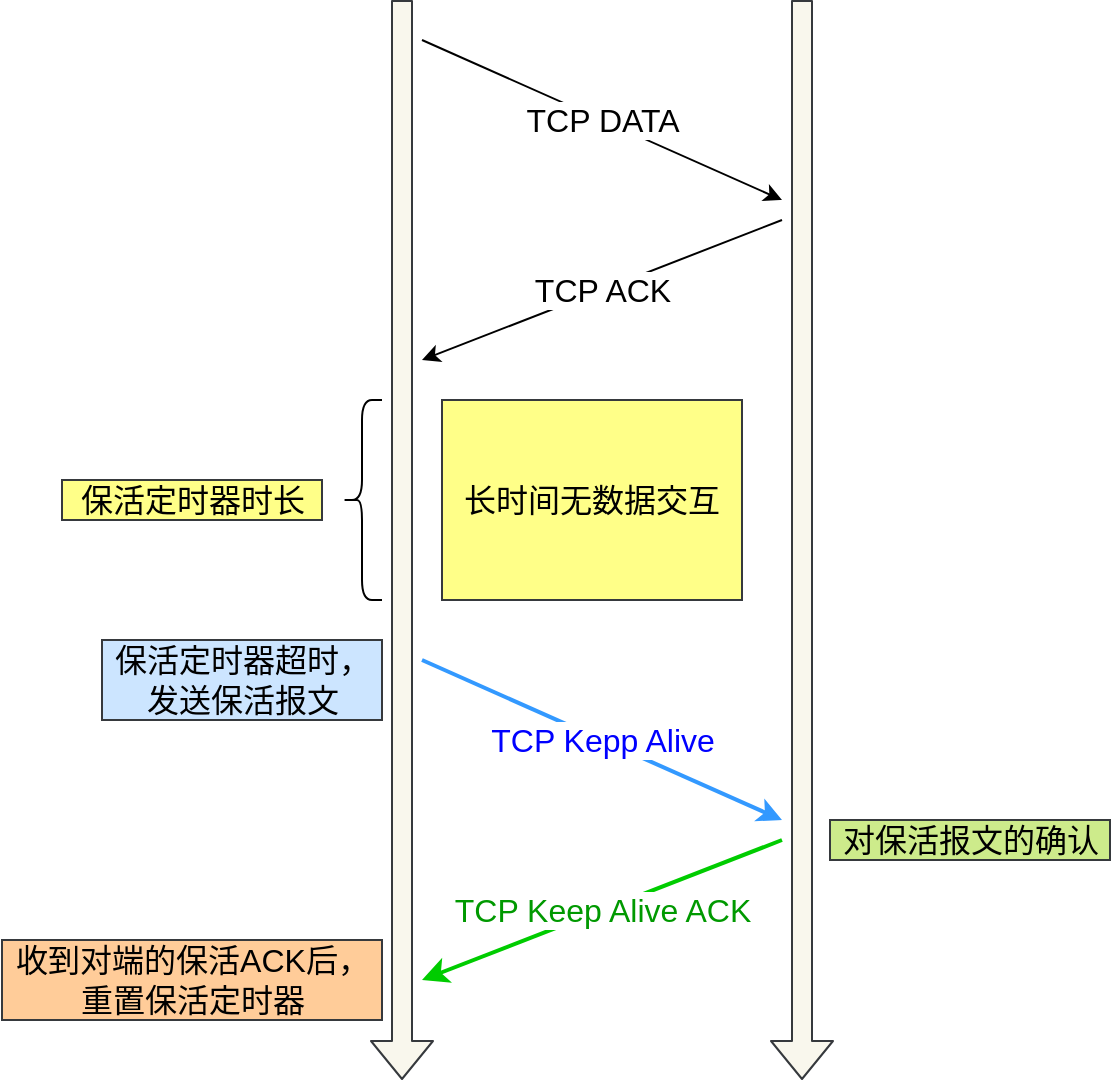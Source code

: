 <mxfile version="14.8.3" type="github">
  <diagram id="kxDlDBZaYGGUTX5-Y0yp" name="第 1 页">
    <mxGraphModel dx="1102" dy="582" grid="1" gridSize="10" guides="1" tooltips="1" connect="1" arrows="1" fold="1" page="1" pageScale="1" pageWidth="827" pageHeight="1169" math="0" shadow="0">
      <root>
        <mxCell id="0" />
        <mxCell id="1" parent="0" />
        <mxCell id="zbcBdM3e6VJ9Uij6Wlu--1" value="" style="shape=flexArrow;endArrow=classic;html=1;fontSize=16;fillColor=#f9f7ed;strokeColor=#36393d;" edge="1" parent="1">
          <mxGeometry width="50" height="50" relative="1" as="geometry">
            <mxPoint x="200" y="40" as="sourcePoint" />
            <mxPoint x="200" y="580" as="targetPoint" />
          </mxGeometry>
        </mxCell>
        <mxCell id="zbcBdM3e6VJ9Uij6Wlu--2" value="" style="shape=flexArrow;endArrow=classic;html=1;fontSize=16;fillColor=#f9f7ed;strokeColor=#36393d;" edge="1" parent="1">
          <mxGeometry width="50" height="50" relative="1" as="geometry">
            <mxPoint x="400" y="40" as="sourcePoint" />
            <mxPoint x="400" y="580" as="targetPoint" />
          </mxGeometry>
        </mxCell>
        <mxCell id="zbcBdM3e6VJ9Uij6Wlu--17" value="TCP DATA" style="endArrow=classic;html=1;fontSize=16;" edge="1" parent="1">
          <mxGeometry width="50" height="50" relative="1" as="geometry">
            <mxPoint x="210" y="60" as="sourcePoint" />
            <mxPoint x="390" y="140" as="targetPoint" />
          </mxGeometry>
        </mxCell>
        <mxCell id="zbcBdM3e6VJ9Uij6Wlu--18" value="TCP ACK" style="endArrow=classic;html=1;fontSize=16;" edge="1" parent="1">
          <mxGeometry width="50" height="50" relative="1" as="geometry">
            <mxPoint x="390" y="150" as="sourcePoint" />
            <mxPoint x="210" y="220" as="targetPoint" />
          </mxGeometry>
        </mxCell>
        <mxCell id="zbcBdM3e6VJ9Uij6Wlu--19" value="长时间无数据交互" style="rounded=0;whiteSpace=wrap;html=1;fontSize=16;fillColor=#ffff88;strokeColor=#36393d;" vertex="1" parent="1">
          <mxGeometry x="220" y="240" width="150" height="100" as="geometry" />
        </mxCell>
        <mxCell id="zbcBdM3e6VJ9Uij6Wlu--20" value="TCP Kepp Alive" style="endArrow=classic;html=1;fontSize=16;strokeWidth=2;strokeColor=#3399FF;fontColor=#0000FF;" edge="1" parent="1">
          <mxGeometry width="50" height="50" relative="1" as="geometry">
            <mxPoint x="210" y="370" as="sourcePoint" />
            <mxPoint x="390" y="450" as="targetPoint" />
          </mxGeometry>
        </mxCell>
        <mxCell id="zbcBdM3e6VJ9Uij6Wlu--21" value="TCP Keep Alive ACK" style="endArrow=classic;html=1;fontSize=16;endSize=7;strokeWidth=2;strokeColor=#00CC00;fontColor=#009900;" edge="1" parent="1">
          <mxGeometry width="50" height="50" relative="1" as="geometry">
            <mxPoint x="390" y="460" as="sourcePoint" />
            <mxPoint x="210" y="530" as="targetPoint" />
          </mxGeometry>
        </mxCell>
        <mxCell id="zbcBdM3e6VJ9Uij6Wlu--22" value="对保活报文的确认" style="text;html=1;align=center;verticalAlign=middle;resizable=0;points=[];autosize=1;strokeColor=#36393d;fontSize=16;fillColor=#cdeb8b;" vertex="1" parent="1">
          <mxGeometry x="414" y="450" width="140" height="20" as="geometry" />
        </mxCell>
        <mxCell id="zbcBdM3e6VJ9Uij6Wlu--23" value="收到对端的保活ACK后，&lt;br&gt;重置保活定时器" style="text;html=1;align=center;verticalAlign=middle;resizable=0;points=[];autosize=1;strokeColor=#36393d;fontSize=16;fillColor=#ffcc99;" vertex="1" parent="1">
          <mxGeometry y="510" width="190" height="40" as="geometry" />
        </mxCell>
        <mxCell id="zbcBdM3e6VJ9Uij6Wlu--24" value="保活定时器超时，&lt;br&gt;发送保活报文" style="text;html=1;align=center;verticalAlign=middle;resizable=0;points=[];autosize=1;strokeColor=#36393d;fontSize=16;fillColor=#cce5ff;" vertex="1" parent="1">
          <mxGeometry x="50" y="360" width="140" height="40" as="geometry" />
        </mxCell>
        <mxCell id="zbcBdM3e6VJ9Uij6Wlu--25" value="" style="shape=curlyBracket;whiteSpace=wrap;html=1;rounded=1;fontSize=16;" vertex="1" parent="1">
          <mxGeometry x="170" y="240" width="20" height="100" as="geometry" />
        </mxCell>
        <mxCell id="zbcBdM3e6VJ9Uij6Wlu--26" value="保活定时器时长" style="text;html=1;align=center;verticalAlign=middle;resizable=0;points=[];autosize=1;strokeColor=#36393d;fontSize=16;fillColor=#ffff88;" vertex="1" parent="1">
          <mxGeometry x="30" y="280" width="130" height="20" as="geometry" />
        </mxCell>
      </root>
    </mxGraphModel>
  </diagram>
</mxfile>
